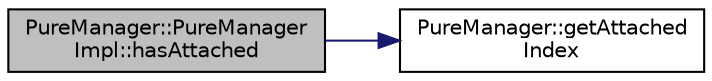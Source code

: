 digraph "PureManager::PureManagerImpl::hasAttached"
{
 // LATEX_PDF_SIZE
  edge [fontname="Helvetica",fontsize="10",labelfontname="Helvetica",labelfontsize="10"];
  node [fontname="Helvetica",fontsize="10",shape=record];
  rankdir="LR";
  Node1 [label="PureManager::PureManager\lImpl::hasAttached",height=0.2,width=0.4,color="black", fillcolor="grey75", style="filled", fontcolor="black",tooltip=" "];
  Node1 -> Node2 [color="midnightblue",fontsize="10",style="solid",fontname="Helvetica"];
  Node2 [label="PureManager::getAttached\lIndex",height=0.2,width=0.4,color="black", fillcolor="white", style="filled",URL="$class_pure_manager.html#a3ce534bd915aaeafbd3ec289fb030292",tooltip="Gets the index of the given managed."];
}
